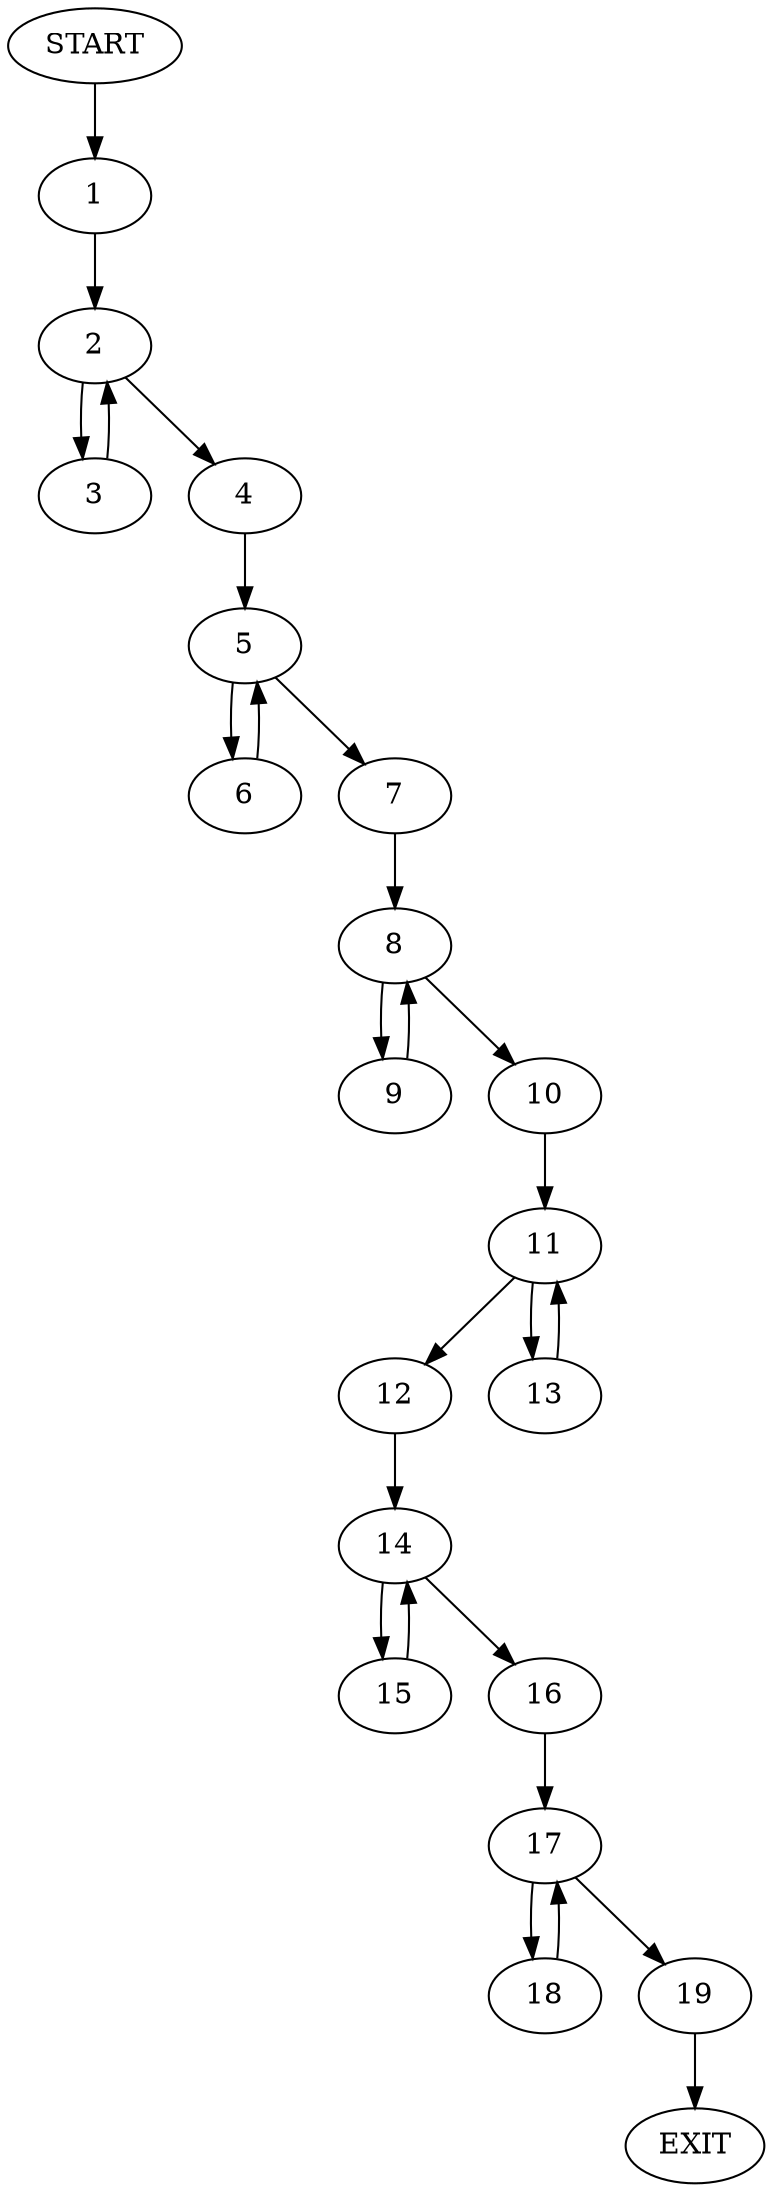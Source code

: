 digraph {
0 [label="START"]
20 [label="EXIT"]
0 -> 1
1 -> 2
2 -> 3
2 -> 4
4 -> 5
3 -> 2
5 -> 6
5 -> 7
7 -> 8
6 -> 5
8 -> 9
8 -> 10
9 -> 8
10 -> 11
11 -> 12
11 -> 13
13 -> 11
12 -> 14
14 -> 15
14 -> 16
16 -> 17
15 -> 14
17 -> 18
17 -> 19
18 -> 17
19 -> 20
}
